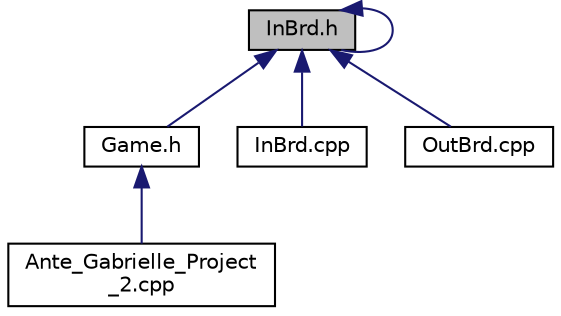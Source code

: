 digraph "InBrd.h"
{
 // INTERACTIVE_SVG=YES
 // LATEX_PDF_SIZE
  edge [fontname="Helvetica",fontsize="10",labelfontname="Helvetica",labelfontsize="10"];
  node [fontname="Helvetica",fontsize="10",shape=record];
  Node1 [label="InBrd.h",height=0.2,width=0.4,color="black", fillcolor="grey75", style="filled", fontcolor="black",tooltip=" "];
  Node1 -> Node2 [dir="back",color="midnightblue",fontsize="10",style="solid"];
  Node2 [label="Game.h",height=0.2,width=0.4,color="black", fillcolor="white", style="filled",URL="$d9/dcd/_game_8h.html",tooltip=" "];
  Node2 -> Node3 [dir="back",color="midnightblue",fontsize="10",style="solid"];
  Node3 [label="Ante_Gabrielle_Project\l_2.cpp",height=0.2,width=0.4,color="black", fillcolor="white", style="filled",URL="$d6/d4d/_ante___gabrielle___project__2_8cpp.html",tooltip=" "];
  Node1 -> Node1 [dir="back",color="midnightblue",fontsize="10",style="solid"];
  Node1 -> Node4 [dir="back",color="midnightblue",fontsize="10",style="solid"];
  Node4 [label="InBrd.cpp",height=0.2,width=0.4,color="black", fillcolor="white", style="filled",URL="$d5/d35/_in_brd_8cpp.html",tooltip=" "];
  Node1 -> Node5 [dir="back",color="midnightblue",fontsize="10",style="solid"];
  Node5 [label="OutBrd.cpp",height=0.2,width=0.4,color="black", fillcolor="white", style="filled",URL="$da/df8/_out_brd_8cpp.html",tooltip=" "];
}
